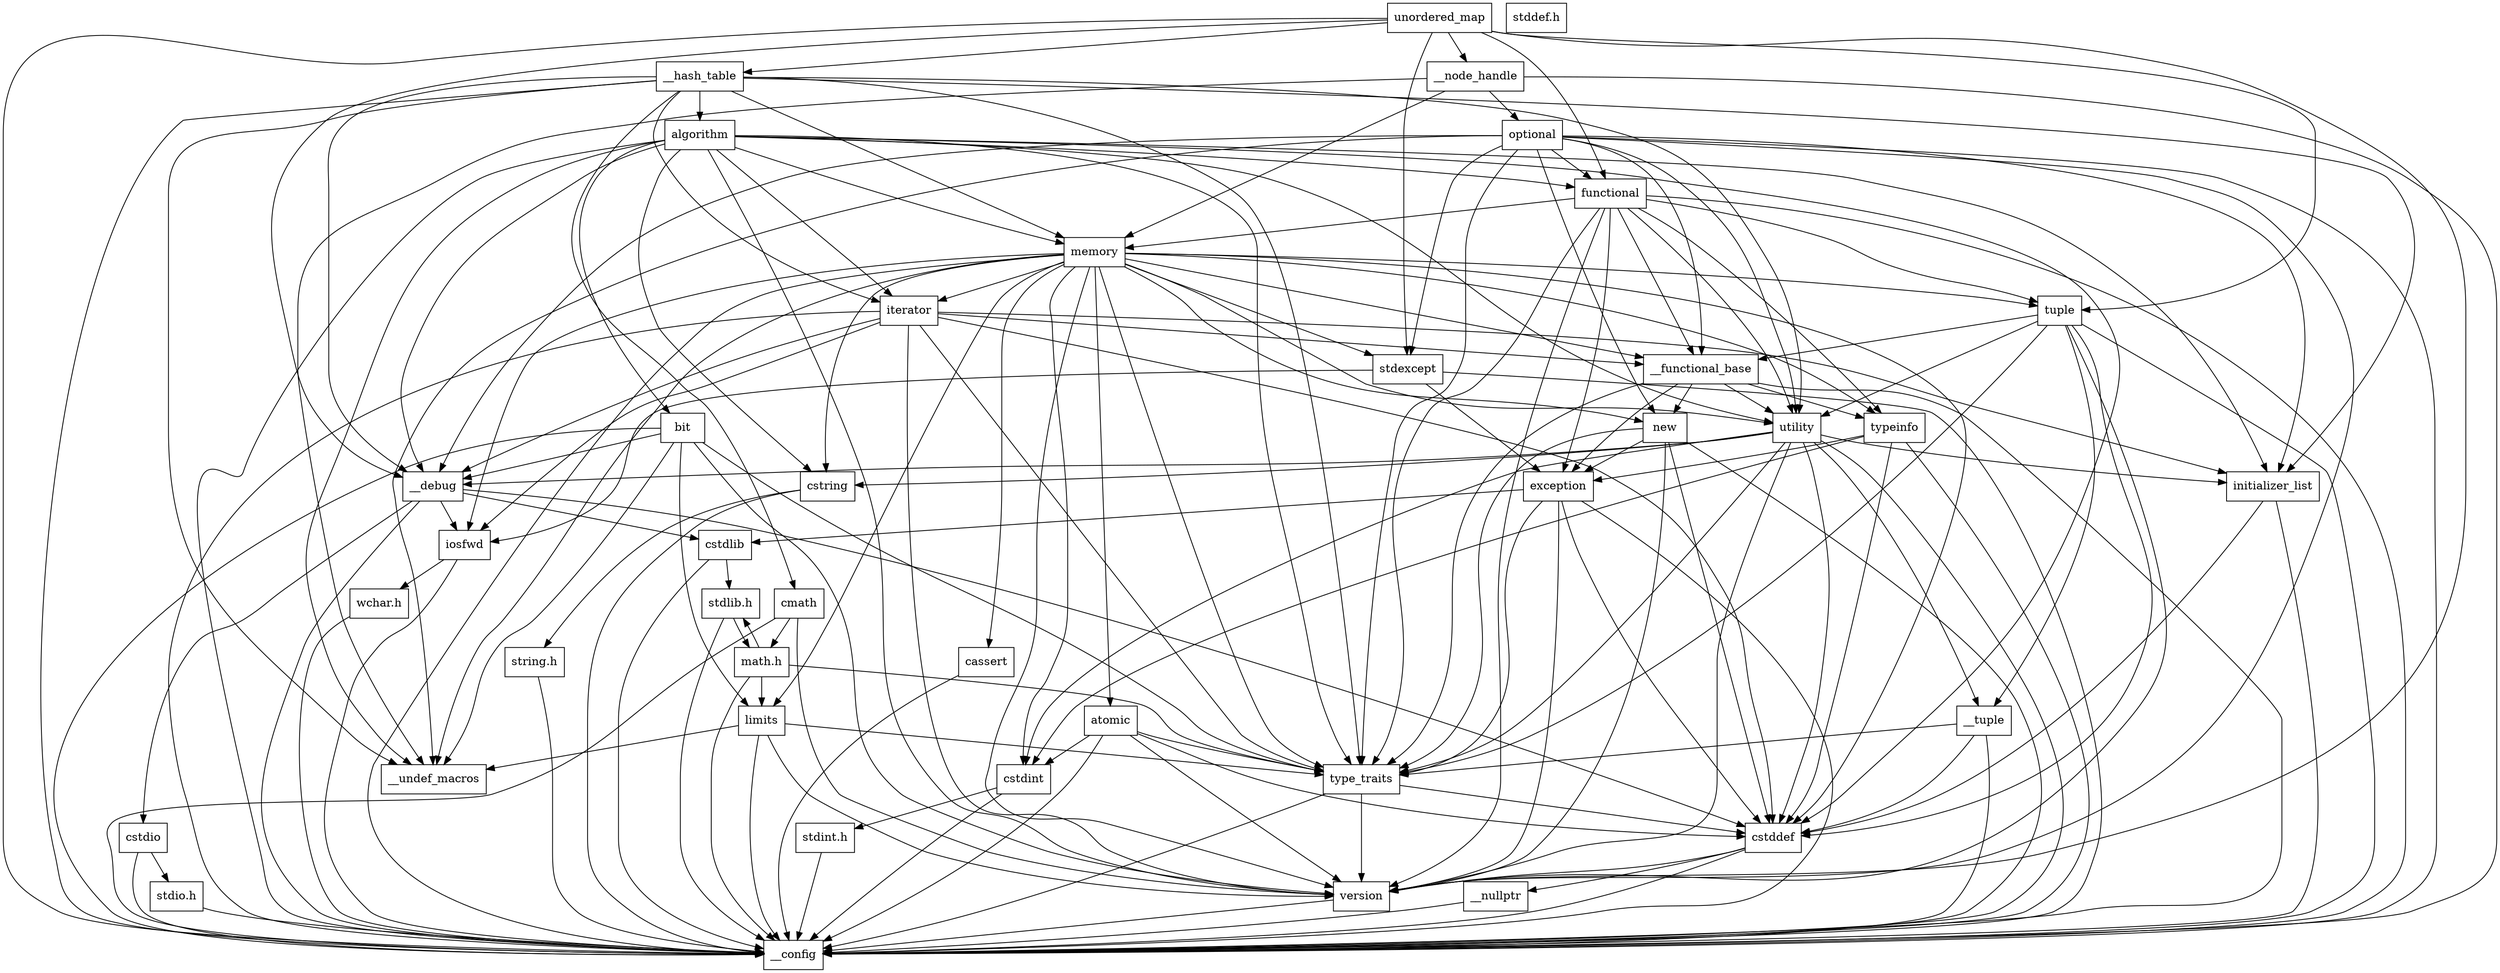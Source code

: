 digraph "dependencies" {
  header_1 [ shape="box", label="unordered_map"];
  header_2 [ shape="box", label="__config"];
  header_11 [ shape="box", label="__hash_table"];
  header_12 [ shape="box", label="initializer_list"];
  header_13 [ shape="box", label="cstddef"];
  header_14 [ shape="box", label="version"];
  header_17 [ shape="box", label="__nullptr"];
  header_18 [ shape="box", label="memory"];
  header_19 [ shape="box", label="type_traits"];
  header_20 [ shape="box", label="typeinfo"];
  header_21 [ shape="box", label="exception"];
  header_22 [ shape="box", label="cstdlib"];
  header_23 [ shape="box", label="stdlib.h"];
  header_26 [ shape="box", label="stddef.h"];
  header_57 [ shape="box", label="math.h"];
  header_69 [ shape="box", label="limits"];
  header_70 [ shape="box", label="__undef_macros"];
  header_71 [ shape="box", label="cstdint"];
  header_72 [ shape="box", label="stdint.h"];
  header_77 [ shape="box", label="new"];
  header_78 [ shape="box", label="utility"];
  header_79 [ shape="box", label="__tuple"];
  header_80 [ shape="box", label="cstring"];
  header_81 [ shape="box", label="string.h"];
  header_84 [ shape="box", label="__debug"];
  header_85 [ shape="box", label="iosfwd"];
  header_86 [ shape="box", label="wchar.h"];
  header_94 [ shape="box", label="cstdio"];
  header_95 [ shape="box", label="stdio.h"];
  header_104 [ shape="box", label="iterator"];
  header_105 [ shape="box", label="__functional_base"];
  header_106 [ shape="box", label="tuple"];
  header_107 [ shape="box", label="stdexcept"];
  header_108 [ shape="box", label="cassert"];
  header_110 [ shape="box", label="atomic"];
  header_111 [ shape="box", label="algorithm"];
  header_112 [ shape="box", label="functional"];
  header_113 [ shape="box", label="bit"];
  header_114 [ shape="box", label="cmath"];
  header_115 [ shape="box", label="__node_handle"];
  header_116 [ shape="box", label="optional"];
  header_71 -> header_2;
  header_71 -> header_72;
  header_105 -> header_2;
  header_105 -> header_19;
  header_105 -> header_20;
  header_105 -> header_21;
  header_105 -> header_77;
  header_105 -> header_78;
  header_84 -> header_2;
  header_84 -> header_85;
  header_84 -> header_22;
  header_84 -> header_94;
  header_84 -> header_13;
  header_17 -> header_2;
  header_81 -> header_2;
  header_86 -> header_2;
  header_79 -> header_2;
  header_79 -> header_13;
  header_79 -> header_19;
  header_72 -> header_2;
  header_95 -> header_2;
  header_116 -> header_2;
  header_116 -> header_84;
  header_116 -> header_105;
  header_116 -> header_112;
  header_116 -> header_12;
  header_116 -> header_77;
  header_116 -> header_107;
  header_116 -> header_19;
  header_116 -> header_78;
  header_116 -> header_14;
  header_116 -> header_70;
  header_19 -> header_2;
  header_19 -> header_13;
  header_19 -> header_14;
  header_22 -> header_2;
  header_22 -> header_23;
  header_20 -> header_2;
  header_20 -> header_21;
  header_20 -> header_13;
  header_20 -> header_71;
  header_107 -> header_2;
  header_107 -> header_21;
  header_107 -> header_85;
  header_110 -> header_2;
  header_110 -> header_13;
  header_110 -> header_71;
  header_110 -> header_19;
  header_110 -> header_14;
  header_69 -> header_2;
  header_69 -> header_19;
  header_69 -> header_70;
  header_69 -> header_14;
  header_114 -> header_2;
  header_114 -> header_57;
  header_114 -> header_14;
  header_115 -> header_2;
  header_115 -> header_18;
  header_115 -> header_116;
  header_115 -> header_70;
  header_23 -> header_2;
  header_23 -> header_57;
  header_11 -> header_2;
  header_11 -> header_12;
  header_11 -> header_18;
  header_11 -> header_104;
  header_11 -> header_111;
  header_11 -> header_114;
  header_11 -> header_78;
  header_11 -> header_19;
  header_11 -> header_84;
  header_11 -> header_70;
  header_112 -> header_2;
  header_112 -> header_19;
  header_112 -> header_20;
  header_112 -> header_21;
  header_112 -> header_18;
  header_112 -> header_106;
  header_112 -> header_78;
  header_112 -> header_14;
  header_112 -> header_105;
  header_14 -> header_2;
  header_104 -> header_2;
  header_104 -> header_85;
  header_104 -> header_105;
  header_104 -> header_19;
  header_104 -> header_13;
  header_104 -> header_12;
  header_104 -> header_14;
  header_104 -> header_84;
  header_108 -> header_2;
  header_113 -> header_2;
  header_113 -> header_69;
  header_113 -> header_19;
  header_113 -> header_14;
  header_113 -> header_84;
  header_113 -> header_70;
  header_1 -> header_2;
  header_1 -> header_11;
  header_1 -> header_115;
  header_1 -> header_112;
  header_1 -> header_107;
  header_1 -> header_106;
  header_1 -> header_14;
  header_1 -> header_84;
  header_12 -> header_2;
  header_12 -> header_13;
  header_85 -> header_2;
  header_85 -> header_86;
  header_80 -> header_2;
  header_80 -> header_81;
  header_94 -> header_2;
  header_94 -> header_95;
  header_13 -> header_2;
  header_13 -> header_14;
  header_13 -> header_17;
  header_18 -> header_2;
  header_18 -> header_19;
  header_18 -> header_20;
  header_18 -> header_13;
  header_18 -> header_71;
  header_18 -> header_77;
  header_18 -> header_78;
  header_18 -> header_69;
  header_18 -> header_104;
  header_18 -> header_105;
  header_18 -> header_85;
  header_18 -> header_106;
  header_18 -> header_107;
  header_18 -> header_80;
  header_18 -> header_108;
  header_18 -> header_110;
  header_18 -> header_14;
  header_18 -> header_70;
  header_78 -> header_2;
  header_78 -> header_79;
  header_78 -> header_19;
  header_78 -> header_12;
  header_78 -> header_13;
  header_78 -> header_80;
  header_78 -> header_71;
  header_78 -> header_14;
  header_78 -> header_84;
  header_77 -> header_2;
  header_77 -> header_21;
  header_77 -> header_19;
  header_77 -> header_13;
  header_77 -> header_14;
  header_106 -> header_2;
  header_106 -> header_79;
  header_106 -> header_13;
  header_106 -> header_19;
  header_106 -> header_105;
  header_106 -> header_78;
  header_106 -> header_14;
  header_57 -> header_2;
  header_57 -> header_23;
  header_57 -> header_19;
  header_57 -> header_69;
  header_21 -> header_2;
  header_21 -> header_13;
  header_21 -> header_22;
  header_21 -> header_19;
  header_21 -> header_14;
  header_111 -> header_2;
  header_111 -> header_12;
  header_111 -> header_19;
  header_111 -> header_80;
  header_111 -> header_78;
  header_111 -> header_18;
  header_111 -> header_112;
  header_111 -> header_104;
  header_111 -> header_13;
  header_111 -> header_113;
  header_111 -> header_14;
  header_111 -> header_84;
  header_111 -> header_70;
}